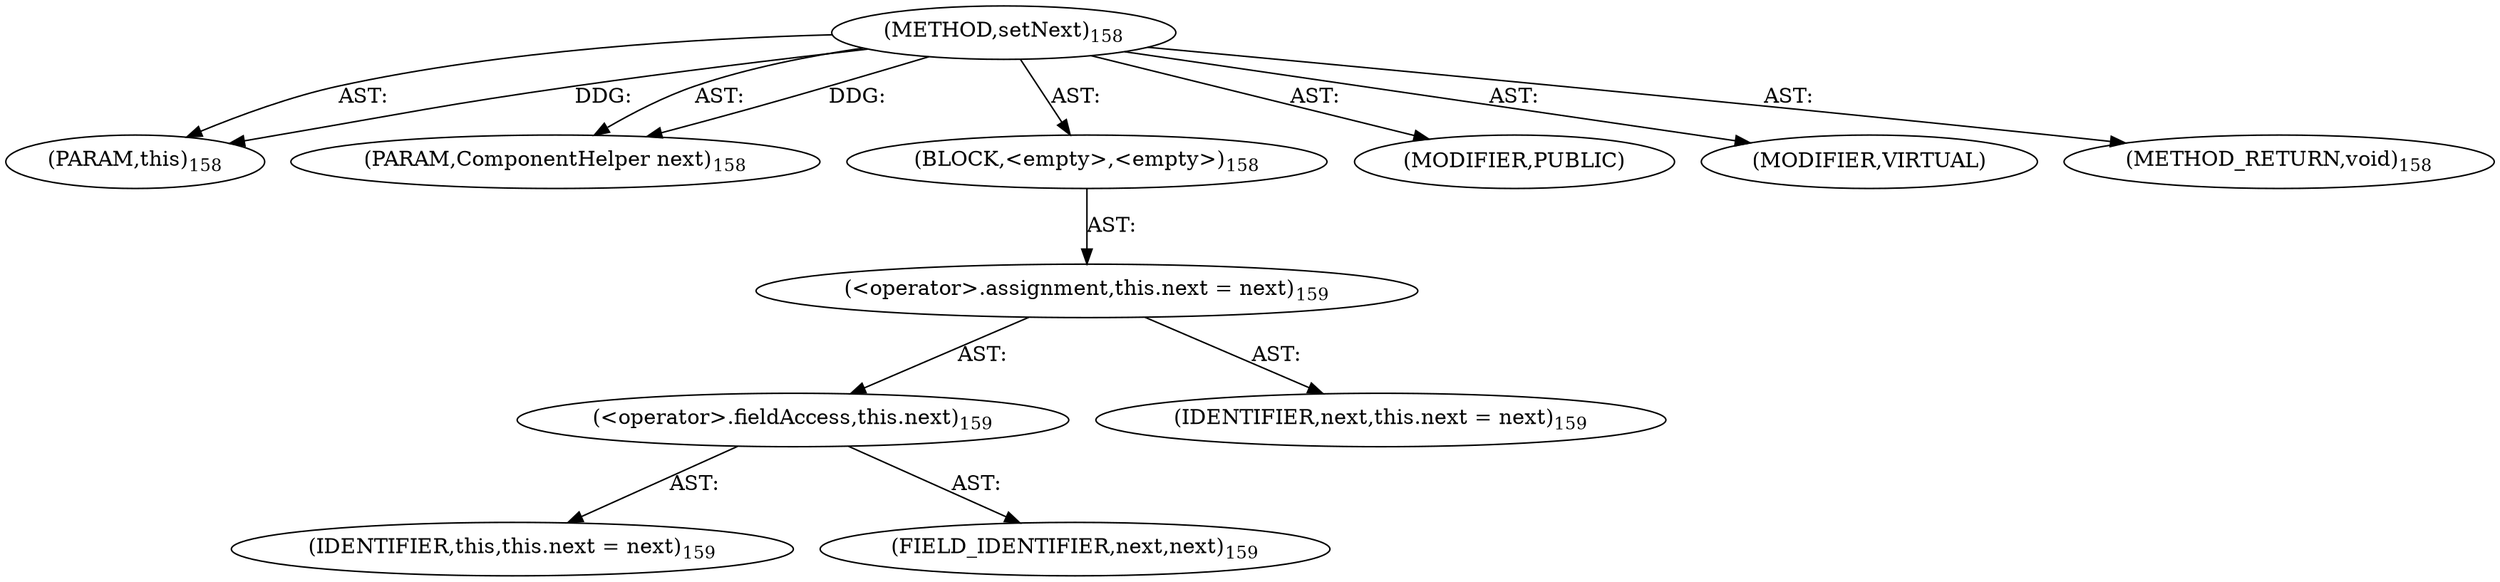 digraph "setNext" {  
"111669149698" [label = <(METHOD,setNext)<SUB>158</SUB>> ]
"115964116992" [label = <(PARAM,this)<SUB>158</SUB>> ]
"115964117018" [label = <(PARAM,ComponentHelper next)<SUB>158</SUB>> ]
"25769803779" [label = <(BLOCK,&lt;empty&gt;,&lt;empty&gt;)<SUB>158</SUB>> ]
"30064771112" [label = <(&lt;operator&gt;.assignment,this.next = next)<SUB>159</SUB>> ]
"30064771113" [label = <(&lt;operator&gt;.fieldAccess,this.next)<SUB>159</SUB>> ]
"68719476736" [label = <(IDENTIFIER,this,this.next = next)<SUB>159</SUB>> ]
"55834574861" [label = <(FIELD_IDENTIFIER,next,next)<SUB>159</SUB>> ]
"68719476795" [label = <(IDENTIFIER,next,this.next = next)<SUB>159</SUB>> ]
"133143986191" [label = <(MODIFIER,PUBLIC)> ]
"133143986192" [label = <(MODIFIER,VIRTUAL)> ]
"128849018882" [label = <(METHOD_RETURN,void)<SUB>158</SUB>> ]
  "111669149698" -> "115964116992"  [ label = "AST: "] 
  "111669149698" -> "115964117018"  [ label = "AST: "] 
  "111669149698" -> "25769803779"  [ label = "AST: "] 
  "111669149698" -> "133143986191"  [ label = "AST: "] 
  "111669149698" -> "133143986192"  [ label = "AST: "] 
  "111669149698" -> "128849018882"  [ label = "AST: "] 
  "25769803779" -> "30064771112"  [ label = "AST: "] 
  "30064771112" -> "30064771113"  [ label = "AST: "] 
  "30064771112" -> "68719476795"  [ label = "AST: "] 
  "30064771113" -> "68719476736"  [ label = "AST: "] 
  "30064771113" -> "55834574861"  [ label = "AST: "] 
  "111669149698" -> "115964116992"  [ label = "DDG: "] 
  "111669149698" -> "115964117018"  [ label = "DDG: "] 
}
